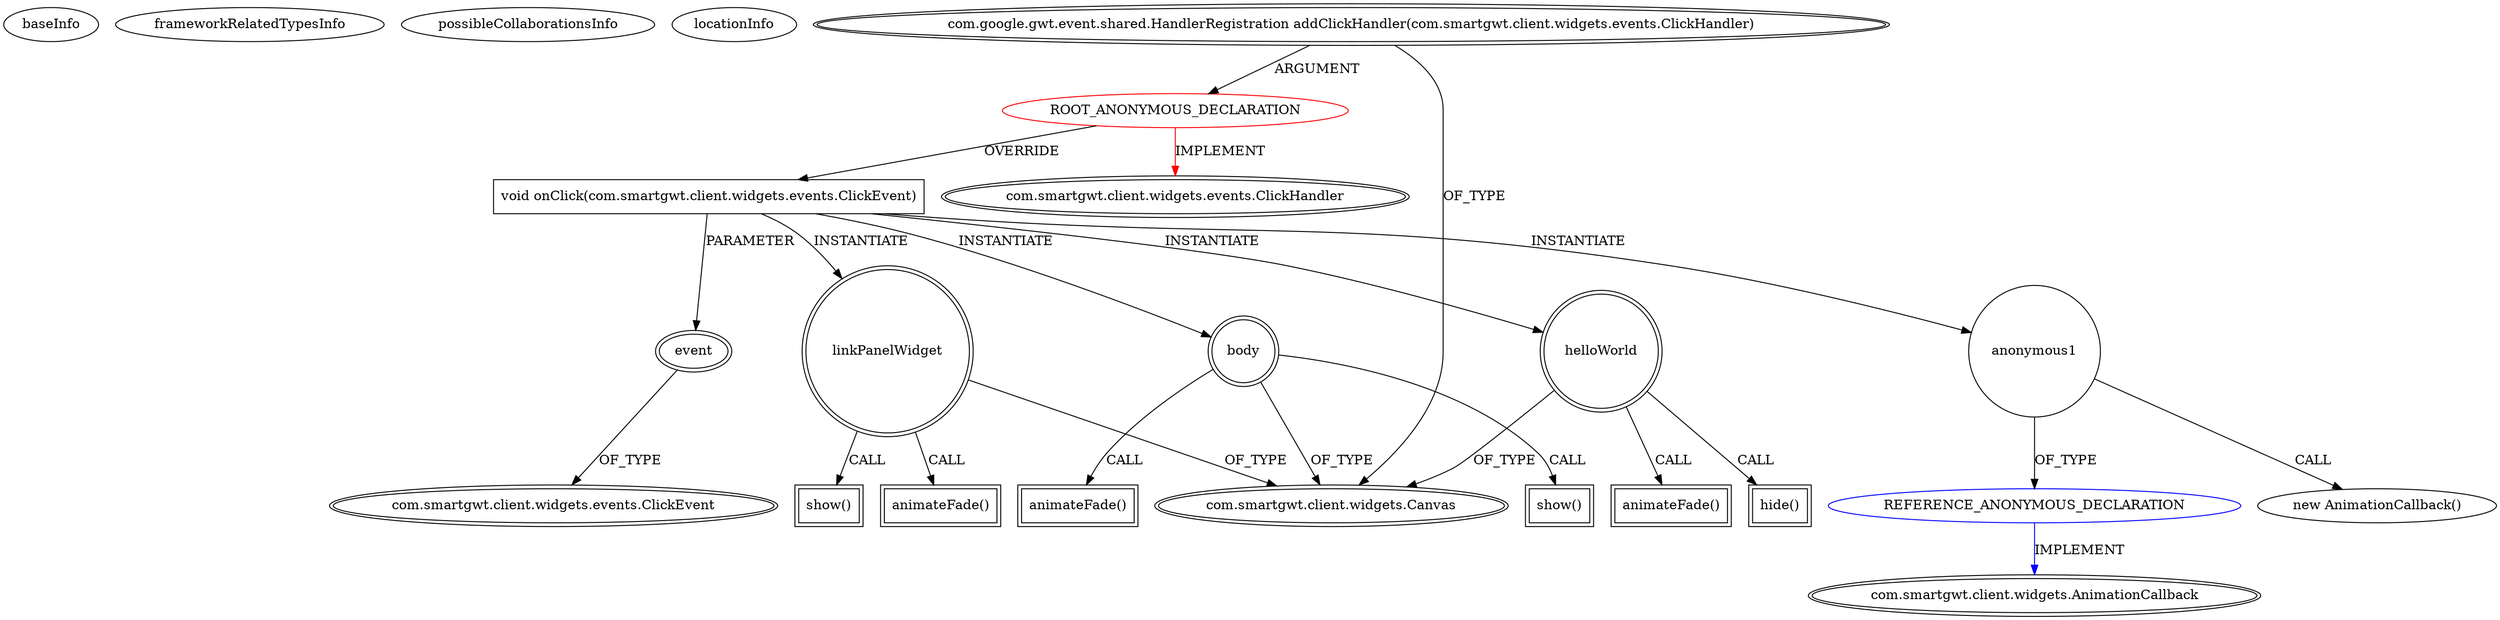 digraph {
baseInfo[graphId=350,category="extension_graph",isAnonymous=true,possibleRelation=true]
frameworkRelatedTypesInfo[0="com.smartgwt.client.widgets.events.ClickHandler"]
possibleCollaborationsInfo[0="350~OVERRIDING_METHOD_DECLARATION-INSTANTIATION-~com.smartgwt.client.widgets.events.ClickHandler ~com.smartgwt.client.widgets.AnimationCallback ~true~true"]
locationInfo[projectName="Namrack-TeachToLearn",filePath="/Namrack-TeachToLearn/TeachToLearn-master/TeachToLearn/src/ttl/client/layout/MainLayout.java",contextSignature="void createMiddleBar()",graphId="350"]
0[label="ROOT_ANONYMOUS_DECLARATION",vertexType="ROOT_ANONYMOUS_DECLARATION",isFrameworkType=false,color=red]
1[label="com.smartgwt.client.widgets.events.ClickHandler",vertexType="FRAMEWORK_INTERFACE_TYPE",isFrameworkType=true,peripheries=2]
2[label="com.google.gwt.event.shared.HandlerRegistration addClickHandler(com.smartgwt.client.widgets.events.ClickHandler)",vertexType="OUTSIDE_CALL",isFrameworkType=true,peripheries=2]
3[label="com.smartgwt.client.widgets.Canvas",vertexType="FRAMEWORK_CLASS_TYPE",isFrameworkType=true,peripheries=2]
4[label="void onClick(com.smartgwt.client.widgets.events.ClickEvent)",vertexType="OVERRIDING_METHOD_DECLARATION",isFrameworkType=false,shape=box]
5[label="event",vertexType="PARAMETER_DECLARATION",isFrameworkType=true,peripheries=2]
6[label="com.smartgwt.client.widgets.events.ClickEvent",vertexType="FRAMEWORK_CLASS_TYPE",isFrameworkType=true,peripheries=2]
7[label="helloWorld",vertexType="VARIABLE_EXPRESION",isFrameworkType=true,peripheries=2,shape=circle]
8[label="animateFade()",vertexType="INSIDE_CALL",isFrameworkType=true,peripheries=2,shape=box]
11[label="anonymous1",vertexType="VARIABLE_EXPRESION",isFrameworkType=false,shape=circle]
12[label="REFERENCE_ANONYMOUS_DECLARATION",vertexType="REFERENCE_ANONYMOUS_DECLARATION",isFrameworkType=false,color=blue]
13[label="com.smartgwt.client.widgets.AnimationCallback",vertexType="FRAMEWORK_INTERFACE_TYPE",isFrameworkType=true,peripheries=2]
10[label="new AnimationCallback()",vertexType="CONSTRUCTOR_CALL",isFrameworkType=false]
15[label="hide()",vertexType="INSIDE_CALL",isFrameworkType=true,peripheries=2,shape=box]
16[label="linkPanelWidget",vertexType="VARIABLE_EXPRESION",isFrameworkType=true,peripheries=2,shape=circle]
17[label="show()",vertexType="INSIDE_CALL",isFrameworkType=true,peripheries=2,shape=box]
19[label="body",vertexType="VARIABLE_EXPRESION",isFrameworkType=true,peripheries=2,shape=circle]
20[label="show()",vertexType="INSIDE_CALL",isFrameworkType=true,peripheries=2,shape=box]
23[label="animateFade()",vertexType="INSIDE_CALL",isFrameworkType=true,peripheries=2,shape=box]
25[label="animateFade()",vertexType="INSIDE_CALL",isFrameworkType=true,peripheries=2,shape=box]
0->1[label="IMPLEMENT",color=red]
2->0[label="ARGUMENT"]
2->3[label="OF_TYPE"]
0->4[label="OVERRIDE"]
5->6[label="OF_TYPE"]
4->5[label="PARAMETER"]
4->7[label="INSTANTIATE"]
7->3[label="OF_TYPE"]
7->8[label="CALL"]
4->11[label="INSTANTIATE"]
12->13[label="IMPLEMENT",color=blue]
11->12[label="OF_TYPE"]
11->10[label="CALL"]
7->15[label="CALL"]
4->16[label="INSTANTIATE"]
16->3[label="OF_TYPE"]
16->17[label="CALL"]
4->19[label="INSTANTIATE"]
19->3[label="OF_TYPE"]
19->20[label="CALL"]
16->23[label="CALL"]
19->25[label="CALL"]
}
